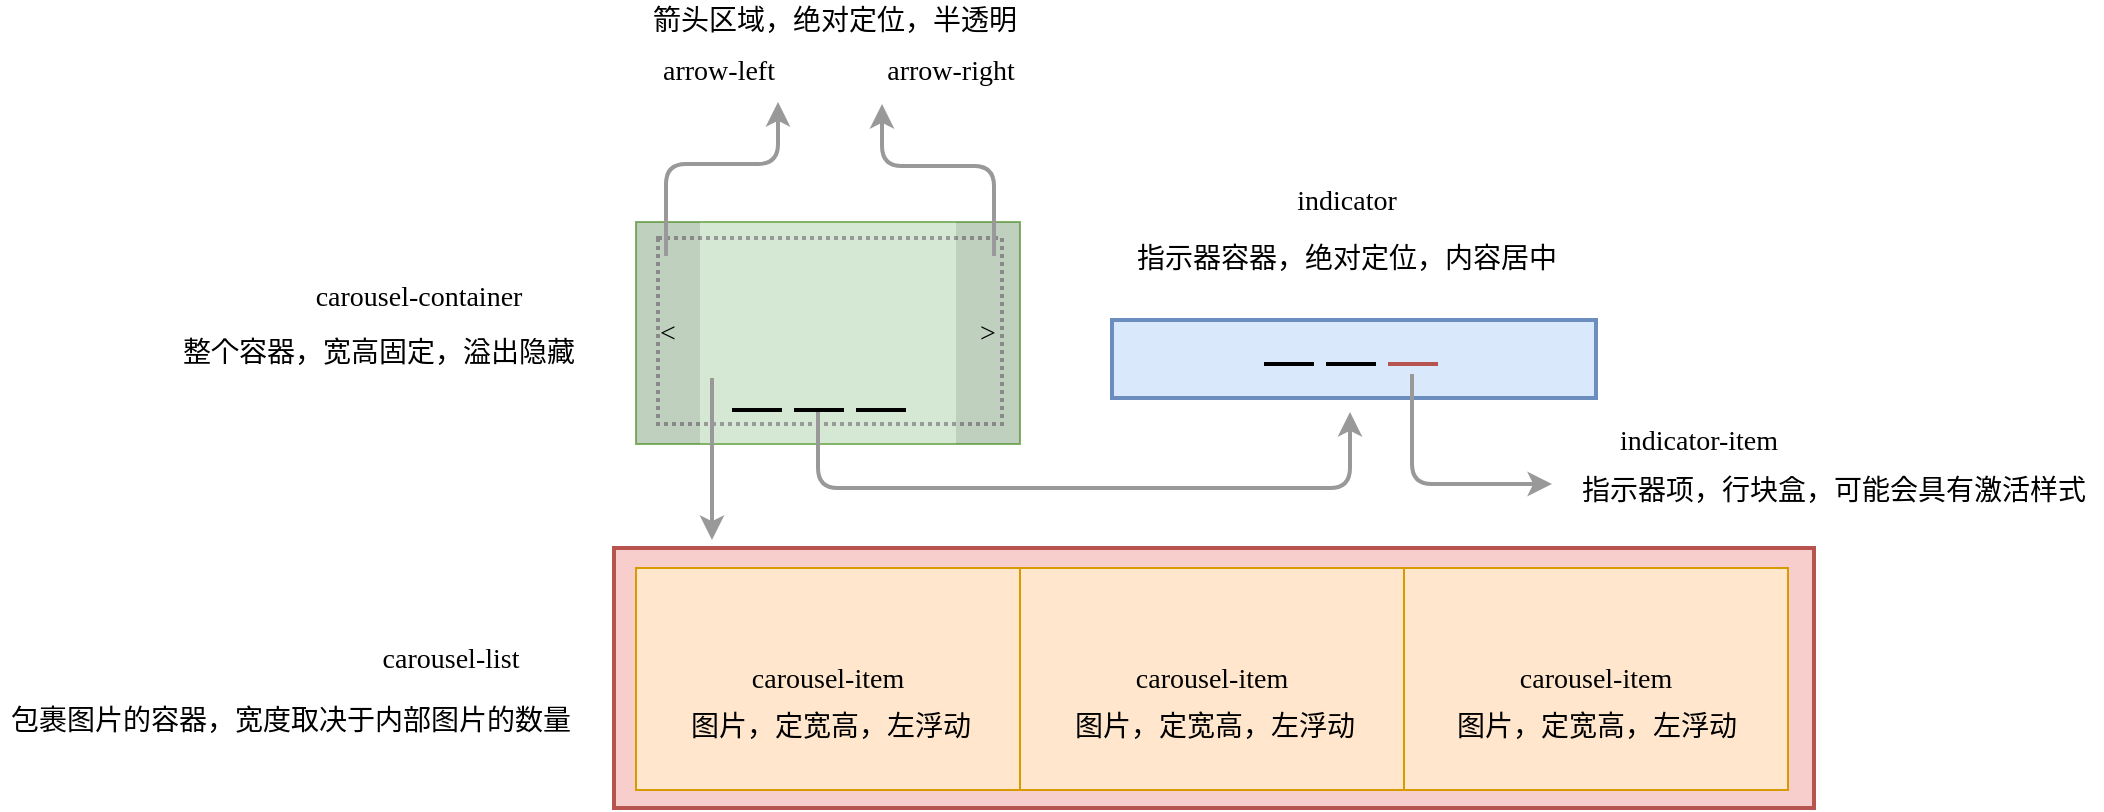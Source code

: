 <mxfile>
    <diagram id="tnzNllKzkknKBV63RN6f" name="第 1 页">
        <mxGraphModel dx="994" dy="626" grid="0" gridSize="10" guides="1" tooltips="1" connect="1" arrows="1" fold="1" page="1" pageScale="1" pageWidth="1800" pageHeight="700" background="#FFFFFF" math="0" shadow="0">
            <root>
                <mxCell id="0"/>
                <mxCell id="1" parent="0"/>
                <mxCell id="3" value="" style="rounded=0;whiteSpace=wrap;html=1;fillColor=#d5e8d4;strokeColor=#82b366;fontFamily=Roboto Mono;fontSize=14;verticalAlign=top;" vertex="1" parent="1">
                    <mxGeometry x="329" y="265" width="192" height="111" as="geometry"/>
                </mxCell>
                <mxCell id="5" value="carousel-container" style="text;html=1;align=center;verticalAlign=middle;resizable=0;points=[];autosize=1;strokeColor=none;fontFamily=Roboto Mono;fontSize=14;" vertex="1" parent="1">
                    <mxGeometry x="135" y="293" width="170" height="20" as="geometry"/>
                </mxCell>
                <mxCell id="6" value="整个容器，宽高固定，溢出隐藏" style="text;html=1;align=center;verticalAlign=middle;resizable=0;points=[];autosize=1;strokeColor=none;fontFamily=Roboto Mono;fontSize=14;" vertex="1" parent="1">
                    <mxGeometry x="95" y="321" width="210" height="20" as="geometry"/>
                </mxCell>
                <mxCell id="7" value="" style="rounded=0;whiteSpace=wrap;html=1;fontFamily=Roboto Mono;fontSize=14;fillColor=none;strokeWidth=2;dashed=1;dashPattern=1 1;strokeColor=#999999;verticalAlign=top;" vertex="1" parent="1">
                    <mxGeometry x="340" y="273" width="172" height="93" as="geometry"/>
                </mxCell>
                <mxCell id="8" value="" style="endArrow=none;html=1;fontFamily=Roboto Mono;fontSize=14;strokeWidth=2;verticalAlign=top;" edge="1" parent="1">
                    <mxGeometry width="50" height="50" relative="1" as="geometry">
                        <mxPoint x="377" y="359" as="sourcePoint"/>
                        <mxPoint x="402" y="359" as="targetPoint"/>
                    </mxGeometry>
                </mxCell>
                <mxCell id="9" value="" style="endArrow=none;html=1;fontFamily=Roboto Mono;fontSize=14;strokeWidth=2;verticalAlign=top;" edge="1" parent="1">
                    <mxGeometry width="50" height="50" relative="1" as="geometry">
                        <mxPoint x="408" y="359" as="sourcePoint"/>
                        <mxPoint x="433" y="359" as="targetPoint"/>
                    </mxGeometry>
                </mxCell>
                <mxCell id="10" value="" style="endArrow=none;html=1;fontFamily=Roboto Mono;fontSize=14;strokeWidth=2;verticalAlign=top;" edge="1" parent="1">
                    <mxGeometry width="50" height="50" relative="1" as="geometry">
                        <mxPoint x="439" y="359" as="sourcePoint"/>
                        <mxPoint x="464" y="359" as="targetPoint"/>
                    </mxGeometry>
                </mxCell>
                <mxCell id="11" value="&amp;lt;" style="rounded=0;whiteSpace=wrap;html=1;fontFamily=Roboto Mono;fontSize=14;strokeWidth=2;strokeColor=none;fillColor=#000000;opacity=10;verticalAlign=middle;" vertex="1" parent="1">
                    <mxGeometry x="329" y="265" width="32" height="111" as="geometry"/>
                </mxCell>
                <mxCell id="12" value="&amp;gt;" style="rounded=0;whiteSpace=wrap;html=1;fontFamily=Roboto Mono;fontSize=14;strokeWidth=2;strokeColor=none;fillColor=#000000;opacity=10;verticalAlign=middle;" vertex="1" parent="1">
                    <mxGeometry x="489" y="265" width="32" height="111" as="geometry"/>
                </mxCell>
                <mxCell id="14" value="" style="endArrow=classic;html=1;fontFamily=Roboto Mono;fontSize=14;strokeWidth=2;strokeColor=#999999;verticalAlign=top;" edge="1" parent="1">
                    <mxGeometry width="50" height="50" relative="1" as="geometry">
                        <mxPoint x="367" y="343" as="sourcePoint"/>
                        <mxPoint x="367" y="424" as="targetPoint"/>
                    </mxGeometry>
                </mxCell>
                <mxCell id="15" value="" style="rounded=0;whiteSpace=wrap;html=1;fontFamily=Roboto Mono;fontSize=14;strokeColor=#b85450;strokeWidth=2;fillColor=#f8cecc;verticalAlign=top;" vertex="1" parent="1">
                    <mxGeometry x="318" y="428" width="600" height="130" as="geometry"/>
                </mxCell>
                <mxCell id="18" value="carousel-item&lt;br&gt;" style="rounded=0;whiteSpace=wrap;html=1;fillColor=#ffe6cc;strokeColor=#d79b00;fontFamily=Roboto Mono;fontSize=14;verticalAlign=middle;" vertex="1" parent="1">
                    <mxGeometry x="329" y="438" width="192" height="111" as="geometry"/>
                </mxCell>
                <mxCell id="19" value="carousel-item" style="rounded=0;whiteSpace=wrap;html=1;fillColor=#ffe6cc;strokeColor=#d79b00;fontFamily=Roboto Mono;fontSize=14;verticalAlign=middle;" vertex="1" parent="1">
                    <mxGeometry x="521" y="438" width="192" height="111" as="geometry"/>
                </mxCell>
                <mxCell id="20" value="&lt;span&gt;carousel-item&lt;/span&gt;" style="rounded=0;whiteSpace=wrap;html=1;fillColor=#ffe6cc;strokeColor=#d79b00;fontFamily=Roboto Mono;fontSize=14;verticalAlign=middle;" vertex="1" parent="1">
                    <mxGeometry x="713" y="438" width="192" height="111" as="geometry"/>
                </mxCell>
                <mxCell id="21" value="图片，定宽高，左浮动" style="text;html=1;align=center;verticalAlign=middle;resizable=0;points=[];autosize=1;strokeColor=none;fontSize=14;fontFamily=Roboto Mono;" vertex="1" parent="1">
                    <mxGeometry x="346" y="508" width="160" height="20" as="geometry"/>
                </mxCell>
                <mxCell id="22" value="图片，定宽高，左浮动" style="text;html=1;align=center;verticalAlign=middle;resizable=0;points=[];autosize=1;strokeColor=none;fontSize=14;fontFamily=Roboto Mono;" vertex="1" parent="1">
                    <mxGeometry x="538" y="508" width="160" height="20" as="geometry"/>
                </mxCell>
                <mxCell id="23" value="图片，定宽高，左浮动" style="text;html=1;align=center;verticalAlign=middle;resizable=0;points=[];autosize=1;strokeColor=none;fontSize=14;fontFamily=Roboto Mono;" vertex="1" parent="1">
                    <mxGeometry x="729" y="508" width="160" height="20" as="geometry"/>
                </mxCell>
                <mxCell id="24" value="carousel-list" style="text;html=1;align=center;verticalAlign=middle;resizable=0;points=[];autosize=1;strokeColor=none;fontFamily=Roboto Mono;fontSize=14;" vertex="1" parent="1">
                    <mxGeometry x="176" y="473" width="119" height="21" as="geometry"/>
                </mxCell>
                <mxCell id="25" value="包裹图片的容器，宽度取决于内部图片的数量" style="text;html=1;align=center;verticalAlign=middle;resizable=0;points=[];autosize=1;strokeColor=none;fontFamily=Roboto Mono;fontSize=14;" vertex="1" parent="1">
                    <mxGeometry x="11" y="504" width="290" height="21" as="geometry"/>
                </mxCell>
                <mxCell id="26" value="" style="endArrow=classic;html=1;fontFamily=Roboto Mono;fontSize=14;strokeWidth=2;strokeColor=#999999;verticalAlign=top;" edge="1" parent="1">
                    <mxGeometry width="50" height="50" relative="1" as="geometry">
                        <mxPoint x="420" y="360" as="sourcePoint"/>
                        <mxPoint x="686" y="360" as="targetPoint"/>
                        <Array as="points">
                            <mxPoint x="420" y="398"/>
                            <mxPoint x="686" y="398"/>
                        </Array>
                    </mxGeometry>
                </mxCell>
                <mxCell id="27" value="" style="rounded=0;whiteSpace=wrap;html=1;fontFamily=Roboto Mono;fontSize=14;strokeColor=#6c8ebf;strokeWidth=2;fillColor=#dae8fc;verticalAlign=middle;" vertex="1" parent="1">
                    <mxGeometry x="567" y="314" width="242" height="39" as="geometry"/>
                </mxCell>
                <mxCell id="28" value="" style="endArrow=none;html=1;fontFamily=Roboto Mono;fontSize=14;strokeWidth=2;verticalAlign=top;" edge="1" parent="1">
                    <mxGeometry width="50" height="50" relative="1" as="geometry">
                        <mxPoint x="643" y="336" as="sourcePoint"/>
                        <mxPoint x="668" y="336" as="targetPoint"/>
                    </mxGeometry>
                </mxCell>
                <mxCell id="29" value="" style="endArrow=none;html=1;fontFamily=Roboto Mono;fontSize=14;strokeWidth=2;verticalAlign=top;" edge="1" parent="1">
                    <mxGeometry width="50" height="50" relative="1" as="geometry">
                        <mxPoint x="674" y="336" as="sourcePoint"/>
                        <mxPoint x="699" y="336" as="targetPoint"/>
                    </mxGeometry>
                </mxCell>
                <mxCell id="30" value="" style="endArrow=none;html=1;fontFamily=Roboto Mono;fontSize=14;strokeWidth=2;verticalAlign=top;fillColor=#f8cecc;strokeColor=#b85450;" edge="1" parent="1">
                    <mxGeometry width="50" height="50" relative="1" as="geometry">
                        <mxPoint x="705" y="336" as="sourcePoint"/>
                        <mxPoint x="730" y="336" as="targetPoint"/>
                    </mxGeometry>
                </mxCell>
                <mxCell id="31" value="indicator" style="text;html=1;align=center;verticalAlign=middle;resizable=0;points=[];autosize=1;strokeColor=none;fontSize=14;fontFamily=Roboto Mono;" vertex="1" parent="1">
                    <mxGeometry x="641" y="244" width="86" height="21" as="geometry"/>
                </mxCell>
                <mxCell id="32" value="指示器容器，绝对定位，内容居中" style="text;html=1;align=center;verticalAlign=middle;resizable=0;points=[];autosize=1;strokeColor=none;fontSize=14;fontFamily=Roboto Mono;" vertex="1" parent="1">
                    <mxGeometry x="574" y="273" width="220" height="21" as="geometry"/>
                </mxCell>
                <mxCell id="33" value="" style="endArrow=classic;html=1;fontFamily=Roboto Mono;fontSize=14;strokeWidth=2;strokeColor=#999999;verticalAlign=top;" edge="1" parent="1">
                    <mxGeometry width="50" height="50" relative="1" as="geometry">
                        <mxPoint x="717" y="341" as="sourcePoint"/>
                        <mxPoint x="787" y="396" as="targetPoint"/>
                        <Array as="points">
                            <mxPoint x="717" y="396"/>
                        </Array>
                    </mxGeometry>
                </mxCell>
                <mxCell id="34" value="indicator-item" style="text;html=1;align=center;verticalAlign=middle;resizable=0;points=[];autosize=1;strokeColor=none;fontSize=14;fontFamily=Roboto Mono;" vertex="1" parent="1">
                    <mxGeometry x="796" y="364" width="128" height="21" as="geometry"/>
                </mxCell>
                <mxCell id="35" value="指示器项，行块盒，可能会具有激活样式" style="text;html=1;align=left;verticalAlign=middle;resizable=0;points=[];autosize=1;strokeColor=none;fontSize=14;fontFamily=Roboto Mono;" vertex="1" parent="1">
                    <mxGeometry x="800" y="389" width="262" height="21" as="geometry"/>
                </mxCell>
                <mxCell id="37" value="" style="endArrow=classic;html=1;fontFamily=Roboto Mono;fontSize=14;strokeWidth=2;strokeColor=#999999;verticalAlign=top;exitX=0.469;exitY=0.153;exitDx=0;exitDy=0;exitPerimeter=0;" edge="1" parent="1" source="11">
                    <mxGeometry width="50" height="50" relative="1" as="geometry">
                        <mxPoint x="393" y="166" as="sourcePoint"/>
                        <mxPoint x="400" y="205" as="targetPoint"/>
                        <Array as="points">
                            <mxPoint x="344" y="236"/>
                            <mxPoint x="400" y="236"/>
                        </Array>
                    </mxGeometry>
                </mxCell>
                <mxCell id="41" value="" style="endArrow=classic;html=1;fontFamily=Roboto Mono;fontSize=14;strokeWidth=2;strokeColor=#999999;verticalAlign=top;exitX=0.469;exitY=0.153;exitDx=0;exitDy=0;exitPerimeter=0;" edge="1" parent="1">
                    <mxGeometry width="50" height="50" relative="1" as="geometry">
                        <mxPoint x="508.008" y="281.983" as="sourcePoint"/>
                        <mxPoint x="452" y="206" as="targetPoint"/>
                        <Array as="points">
                            <mxPoint x="508" y="237"/>
                            <mxPoint x="452" y="237"/>
                        </Array>
                    </mxGeometry>
                </mxCell>
                <mxCell id="43" value="arrow-left" style="text;html=1;align=center;verticalAlign=middle;resizable=0;points=[];autosize=1;strokeColor=none;fontSize=14;fontFamily=Roboto Mono;" vertex="1" parent="1">
                    <mxGeometry x="323" y="179" width="94" height="21" as="geometry"/>
                </mxCell>
                <mxCell id="44" value="arrow-right" style="text;html=1;align=center;verticalAlign=middle;resizable=0;points=[];autosize=1;strokeColor=none;fontSize=14;fontFamily=Roboto Mono;" vertex="1" parent="1">
                    <mxGeometry x="435" y="179" width="102" height="21" as="geometry"/>
                </mxCell>
                <mxCell id="45" value="箭头区域，绝对定位，半透明" style="text;html=1;align=center;verticalAlign=middle;resizable=0;points=[];autosize=1;strokeColor=none;fontSize=14;fontFamily=Roboto Mono;" vertex="1" parent="1">
                    <mxGeometry x="332" y="154" width="192" height="21" as="geometry"/>
                </mxCell>
            </root>
        </mxGraphModel>
    </diagram>
</mxfile>